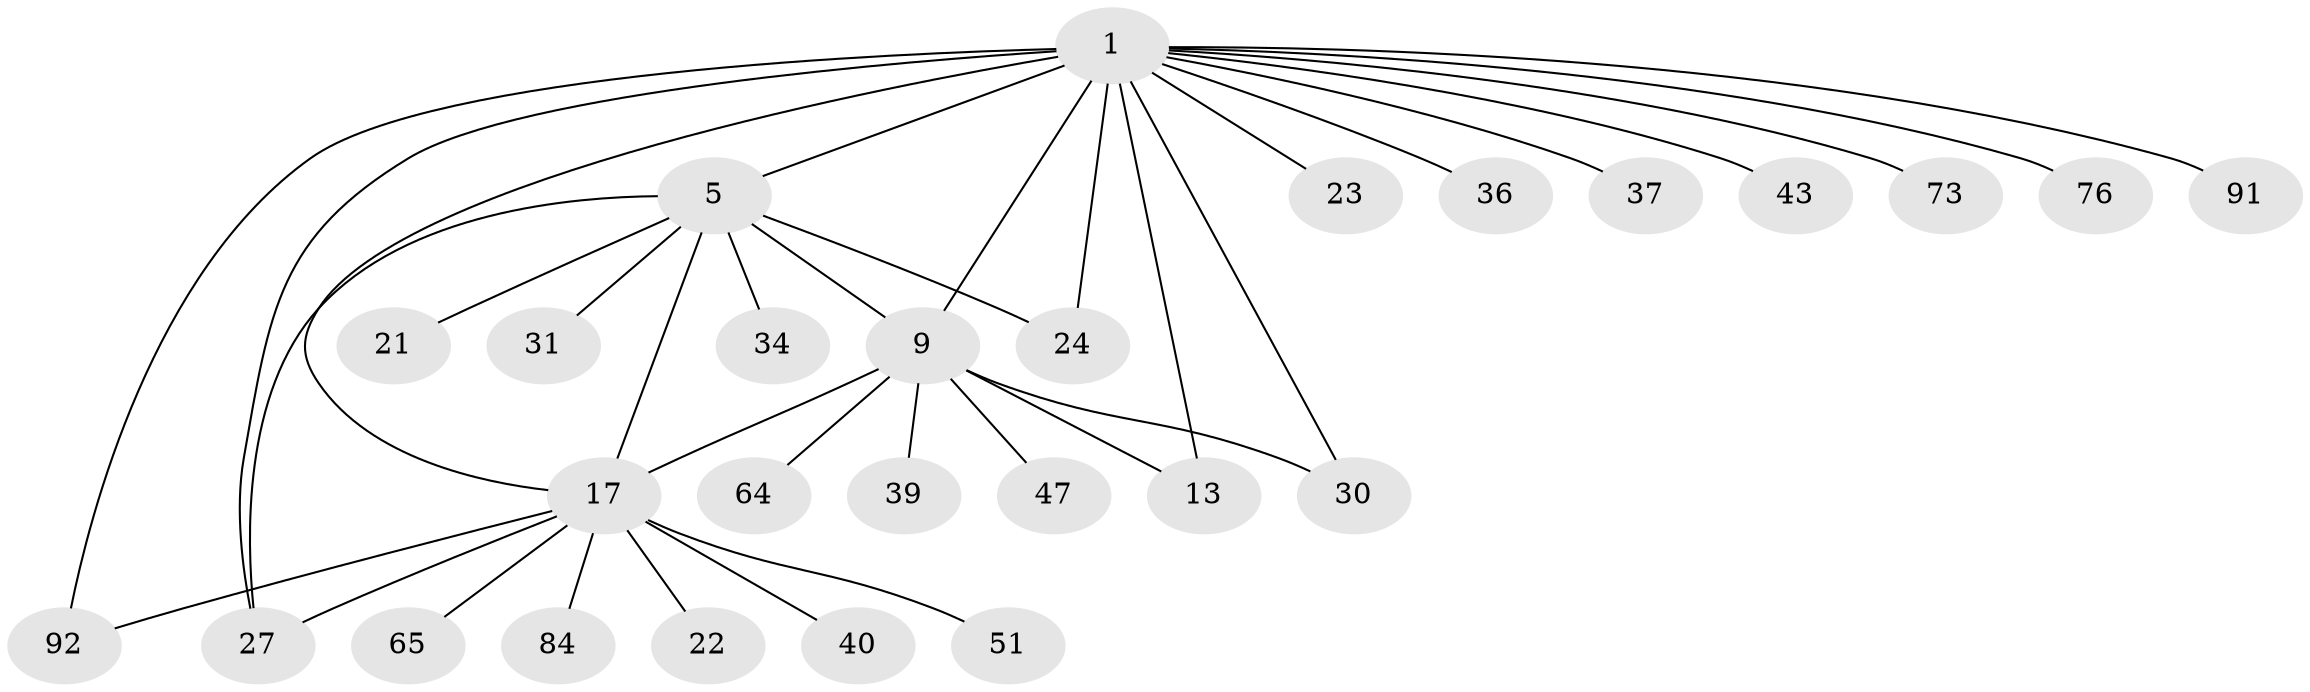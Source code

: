 // original degree distribution, {5: 0.03225806451612903, 8: 0.053763440860215055, 7: 0.053763440860215055, 4: 0.053763440860215055, 6: 0.010752688172043012, 9: 0.010752688172043012, 10: 0.010752688172043012, 12: 0.010752688172043012, 11: 0.010752688172043012, 1: 0.6344086021505376, 3: 0.03225806451612903, 2: 0.08602150537634409}
// Generated by graph-tools (version 1.1) at 2025/19/03/04/25 18:19:48]
// undirected, 27 vertices, 35 edges
graph export_dot {
graph [start="1"]
  node [color=gray90,style=filled];
  1 [super="+67+2+28"];
  5 [super="+6+7"];
  9 [super="+11+71+10+12"];
  13 [super="+60"];
  17 [super="+38+46+87+18+42"];
  21;
  22;
  23;
  24 [super="+44"];
  27 [super="+61+74+66"];
  30;
  31;
  34;
  36;
  37 [super="+57"];
  39;
  40;
  43 [super="+53+63"];
  47;
  51;
  64;
  65;
  73;
  76;
  84;
  91;
  92;
  1 -- 5 [weight=2];
  1 -- 73;
  1 -- 9 [weight=3];
  1 -- 76;
  1 -- 13;
  1 -- 23;
  1 -- 24;
  1 -- 27;
  1 -- 91;
  1 -- 92;
  1 -- 30;
  1 -- 36;
  1 -- 37;
  1 -- 43;
  1 -- 17;
  5 -- 34;
  5 -- 21;
  5 -- 24;
  5 -- 27;
  5 -- 31;
  5 -- 9;
  5 -- 17 [weight=2];
  9 -- 64;
  9 -- 39;
  9 -- 13 [weight=2];
  9 -- 47;
  9 -- 30;
  9 -- 17 [weight=4];
  17 -- 65;
  17 -- 40;
  17 -- 51;
  17 -- 84;
  17 -- 22;
  17 -- 27;
  17 -- 92;
}
